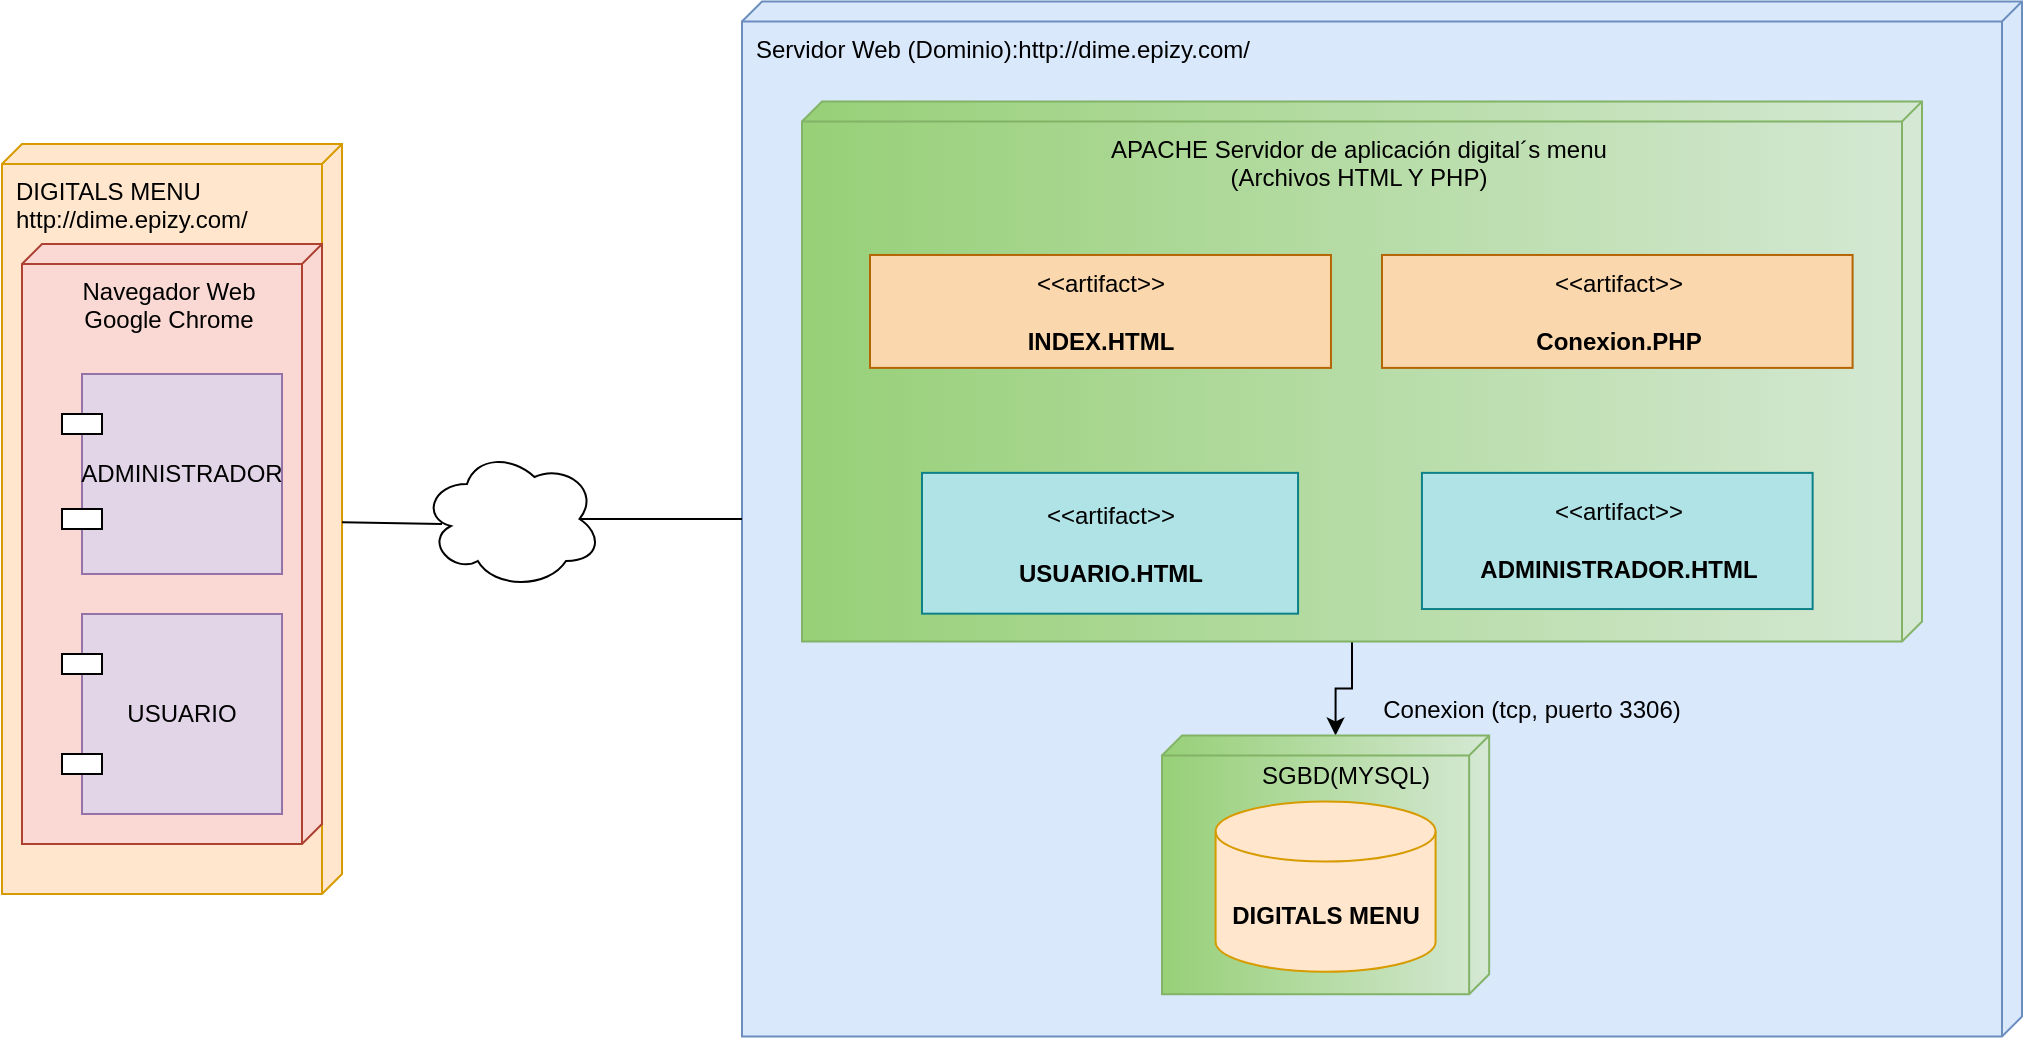 <mxfile version="20.4.0" type="google"><diagram id="eab4a4Vxux5RiVX8NwpJ" name="Page-1"><mxGraphModel grid="1" page="1" gridSize="10" guides="1" tooltips="1" connect="1" arrows="1" fold="1" pageScale="1" pageWidth="827" pageHeight="1169" math="0" shadow="0"><root><mxCell id="0"/><mxCell id="1" parent="0"/><mxCell id="611SpL8ejjicvNzZzc7P-52" value="&lt;font style=&quot;vertical-align: inherit;&quot;&gt;&lt;font style=&quot;vertical-align: inherit;&quot;&gt;&lt;font style=&quot;vertical-align: inherit;&quot;&gt;&lt;font style=&quot;vertical-align: inherit;&quot;&gt;Servidor Web (Dominio):http://dime.epizy.com/&lt;/font&gt;&lt;/font&gt;&lt;/font&gt;&lt;/font&gt;" style="verticalAlign=top;align=left;shape=cube;size=10;direction=south;fontStyle=0;html=1;boundedLbl=1;spacingLeft=5;fillColor=#dae8fc;strokeColor=#6c8ebf;" vertex="1" parent="1"><mxGeometry x="390" y="-41.25" width="640" height="517.5" as="geometry"/></mxCell><mxCell id="krVBsskKrz799UhU-qnJ-8" style="edgeStyle=orthogonalEdgeStyle;rounded=0;orthogonalLoop=1;jettySize=auto;html=1;exitX=0;exitY=0;exitDx=270;exitDy=285;exitPerimeter=0;entryX=0;entryY=0;entryDx=0;entryDy=76.792;entryPerimeter=0;" edge="1" parent="611SpL8ejjicvNzZzc7P-52" source="611SpL8ejjicvNzZzc7P-53" target="611SpL8ejjicvNzZzc7P-69"><mxGeometry relative="1" as="geometry"/></mxCell><mxCell id="611SpL8ejjicvNzZzc7P-53" value="&lt;font style=&quot;vertical-align: inherit&quot;&gt;&lt;font style=&quot;vertical-align: inherit&quot;&gt;APACHE Servidor de aplicación digital´s menu&lt;/font&gt;&lt;/font&gt;&lt;br&gt;&lt;font style=&quot;vertical-align: inherit&quot;&gt;&lt;font style=&quot;vertical-align: inherit&quot;&gt;(Archivos HTML Y PHP)&lt;/font&gt;&lt;/font&gt;" style="verticalAlign=top;align=center;shape=cube;size=10;direction=south;html=1;boundedLbl=1;spacingLeft=5;fillColor=#d5e8d4;strokeColor=#82b366;gradientColor=#97d077;" vertex="1" parent="611SpL8ejjicvNzZzc7P-52"><mxGeometry width="560" height="270" relative="1" as="geometry"><mxPoint x="30" y="50" as="offset"/></mxGeometry></mxCell><mxCell id="611SpL8ejjicvNzZzc7P-67" value="&amp;lt;&amp;lt;artifact&amp;gt;&amp;gt;&lt;br&gt;&lt;br&gt;&lt;b&gt;USUARIO.HTML&lt;/b&gt;" style="text;html=1;align=center;verticalAlign=middle;dashed=0;fillColor=#b0e3e6;strokeColor=#0e8088;" vertex="1" parent="611SpL8ejjicvNzZzc7P-52"><mxGeometry x="90" y="235.682" width="188.03" height="70.407" as="geometry"/></mxCell><mxCell id="611SpL8ejjicvNzZzc7P-69" value="" style="verticalAlign=top;align=left;shape=cube;size=10;direction=south;fontStyle=0;html=1;boundedLbl=1;spacingLeft=5;fillColor=#d5e8d4;strokeColor=#82b366;gradientColor=#97d077;" vertex="1" parent="611SpL8ejjicvNzZzc7P-52"><mxGeometry x="210" y="367" width="163.58" height="129.38" as="geometry"/></mxCell><mxCell id="krVBsskKrz799UhU-qnJ-2" value="&lt;span style=&quot;text-align: left;&quot;&gt;SGBD(MYSQL)&lt;/span&gt;" style="text;html=1;strokeColor=none;fillColor=none;align=center;verticalAlign=middle;whiteSpace=wrap;rounded=0;" vertex="1" parent="611SpL8ejjicvNzZzc7P-52"><mxGeometry x="271.79" y="369.647" width="60" height="34.5" as="geometry"/></mxCell><mxCell id="krVBsskKrz799UhU-qnJ-1" value="" style="shape=cylinder3;whiteSpace=wrap;html=1;boundedLbl=1;backgroundOutline=1;size=15;fillColor=#ffe6cc;strokeColor=#d79b00;" vertex="1" parent="611SpL8ejjicvNzZzc7P-52"><mxGeometry x="236.79" y="400" width="110" height="85.17" as="geometry"/></mxCell><mxCell id="krVBsskKrz799UhU-qnJ-3" value="&lt;br style=&quot;&quot;&gt;&lt;b style=&quot;&quot;&gt;DIGITALS MENU&lt;/b&gt;" style="text;html=1;strokeColor=none;fillColor=none;align=center;verticalAlign=middle;whiteSpace=wrap;rounded=0;" vertex="1" parent="611SpL8ejjicvNzZzc7P-52"><mxGeometry x="236.79" y="437.914" width="110" height="23.0" as="geometry"/></mxCell><mxCell id="krVBsskKrz799UhU-qnJ-4" value="&amp;lt;&amp;lt;artifact&amp;gt;&amp;gt;&lt;br&gt;&lt;br&gt;&lt;b&gt;INDEX.HTML&lt;/b&gt;" style="text;html=1;align=center;verticalAlign=middle;dashed=0;fillColor=#fad7ac;strokeColor=#b46504;" vertex="1" parent="611SpL8ejjicvNzZzc7P-52"><mxGeometry x="64.001" y="126.737" width="230.485" height="56.461" as="geometry"/></mxCell><mxCell id="krVBsskKrz799UhU-qnJ-5" value="&amp;lt;&amp;lt;artifact&amp;gt;&amp;gt;&lt;br&gt;&lt;br&gt;&lt;b&gt;Conexion.PHP&lt;/b&gt;" style="text;html=1;align=center;verticalAlign=middle;dashed=0;fillColor=#fad7ac;strokeColor=#b46504;" vertex="1" parent="611SpL8ejjicvNzZzc7P-52"><mxGeometry x="319.999" y="126.737" width="235.294" height="56.461" as="geometry"/></mxCell><mxCell id="krVBsskKrz799UhU-qnJ-6" value="&amp;lt;&amp;lt;artifact&amp;gt;&amp;gt;&lt;br&gt;&lt;br&gt;&lt;b&gt;ADMINISTRADOR.HTML&lt;/b&gt;" style="text;html=1;align=center;verticalAlign=middle;dashed=0;fillColor=#b0e3e6;strokeColor=#0e8088;" vertex="1" parent="611SpL8ejjicvNzZzc7P-52"><mxGeometry x="339.97" y="235.682" width="195.35" height="68.092" as="geometry"/></mxCell><mxCell id="krVBsskKrz799UhU-qnJ-9" value="Conexion (tcp, puerto 3306)" style="text;html=1;strokeColor=none;fillColor=none;align=center;verticalAlign=middle;whiteSpace=wrap;rounded=0;" vertex="1" parent="611SpL8ejjicvNzZzc7P-52"><mxGeometry x="310" y="337.959" width="170" height="31.684" as="geometry"/></mxCell><mxCell id="611SpL8ejjicvNzZzc7P-56" value="&lt;font style=&quot;vertical-align: inherit;&quot;&gt;&lt;font style=&quot;vertical-align: inherit;&quot;&gt;DIGITALS MENU &lt;br&gt;http://dime.epizy.com/&lt;br&gt;&lt;/font&gt;&lt;/font&gt;" style="verticalAlign=top;align=left;shape=cube;size=10;direction=south;fontStyle=0;html=1;boundedLbl=1;spacingLeft=5;fillColor=#ffe6cc;strokeColor=#d79b00;" vertex="1" parent="1"><mxGeometry x="20" y="30" width="170" height="375" as="geometry"/></mxCell><mxCell id="611SpL8ejjicvNzZzc7P-57" value="&lt;font style=&quot;vertical-align: inherit;&quot;&gt;&lt;font style=&quot;vertical-align: inherit;&quot;&gt;Navegador Web &lt;/font&gt;&lt;/font&gt;&lt;br&gt;&lt;font style=&quot;vertical-align: inherit;&quot;&gt;&lt;font style=&quot;vertical-align: inherit;&quot;&gt;Google Chrome&lt;/font&gt;&lt;/font&gt;" style="verticalAlign=top;align=center;shape=cube;size=10;direction=south;html=1;boundedLbl=1;spacingLeft=5;fillColor=#fad9d5;strokeColor=#ae4132;" vertex="1" parent="611SpL8ejjicvNzZzc7P-56"><mxGeometry width="150" height="300" relative="1" as="geometry"><mxPoint x="10" y="50" as="offset"/></mxGeometry></mxCell><mxCell id="krVBsskKrz799UhU-qnJ-11" value="ADMINISTRADOR" style="whiteSpace=wrap;html=1;aspect=fixed;fillColor=#e1d5e7;strokeColor=#9673a6;" vertex="1" parent="611SpL8ejjicvNzZzc7P-56"><mxGeometry x="40" y="115" width="100" height="100" as="geometry"/></mxCell><mxCell id="krVBsskKrz799UhU-qnJ-12" value="" style="rounded=0;whiteSpace=wrap;html=1;" vertex="1" parent="611SpL8ejjicvNzZzc7P-56"><mxGeometry x="30" y="135" width="20" height="10" as="geometry"/></mxCell><mxCell id="krVBsskKrz799UhU-qnJ-13" value="" style="rounded=0;whiteSpace=wrap;html=1;" vertex="1" parent="611SpL8ejjicvNzZzc7P-56"><mxGeometry x="30" y="182.5" width="20" height="10" as="geometry"/></mxCell><mxCell id="krVBsskKrz799UhU-qnJ-14" value="USUARIO" style="whiteSpace=wrap;html=1;aspect=fixed;fillColor=#e1d5e7;strokeColor=#9673a6;" vertex="1" parent="611SpL8ejjicvNzZzc7P-56"><mxGeometry x="40" y="235" width="100" height="100" as="geometry"/></mxCell><mxCell id="krVBsskKrz799UhU-qnJ-15" value="" style="rounded=0;whiteSpace=wrap;html=1;" vertex="1" parent="611SpL8ejjicvNzZzc7P-56"><mxGeometry x="30" y="255" width="20" height="10" as="geometry"/></mxCell><mxCell id="krVBsskKrz799UhU-qnJ-16" value="" style="rounded=0;whiteSpace=wrap;html=1;" vertex="1" parent="611SpL8ejjicvNzZzc7P-56"><mxGeometry x="30" y="305" width="20" height="10" as="geometry"/></mxCell><mxCell id="krVBsskKrz799UhU-qnJ-10" value="" style="ellipse;shape=cloud;whiteSpace=wrap;html=1;" vertex="1" parent="1"><mxGeometry x="230" y="182.5" width="90" height="70" as="geometry"/></mxCell><mxCell id="krVBsskKrz799UhU-qnJ-17" value="" style="endArrow=none;html=1;rounded=0;" edge="1" parent="1" source="611SpL8ejjicvNzZzc7P-56"><mxGeometry width="50" height="50" relative="1" as="geometry"><mxPoint x="330" y="275" as="sourcePoint"/><mxPoint x="240" y="220" as="targetPoint"/></mxGeometry></mxCell><mxCell id="krVBsskKrz799UhU-qnJ-18" value="" style="endArrow=none;html=1;rounded=0;exitX=0.875;exitY=0.5;exitDx=0;exitDy=0;exitPerimeter=0;" edge="1" parent="1" source="krVBsskKrz799UhU-qnJ-10" target="611SpL8ejjicvNzZzc7P-52"><mxGeometry width="50" height="50" relative="1" as="geometry"><mxPoint x="320" y="220" as="sourcePoint"/><mxPoint x="370" y="300" as="targetPoint"/></mxGeometry></mxCell></root></mxGraphModel></diagram></mxfile>